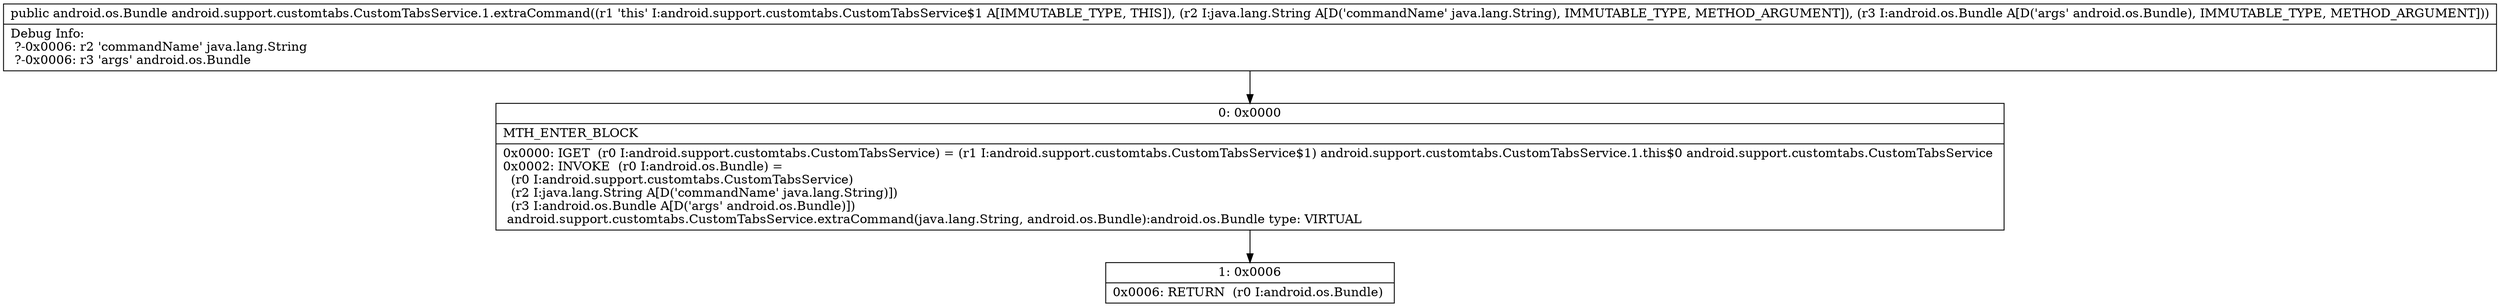 digraph "CFG forandroid.support.customtabs.CustomTabsService.1.extraCommand(Ljava\/lang\/String;Landroid\/os\/Bundle;)Landroid\/os\/Bundle;" {
Node_0 [shape=record,label="{0\:\ 0x0000|MTH_ENTER_BLOCK\l|0x0000: IGET  (r0 I:android.support.customtabs.CustomTabsService) = (r1 I:android.support.customtabs.CustomTabsService$1) android.support.customtabs.CustomTabsService.1.this$0 android.support.customtabs.CustomTabsService \l0x0002: INVOKE  (r0 I:android.os.Bundle) = \l  (r0 I:android.support.customtabs.CustomTabsService)\l  (r2 I:java.lang.String A[D('commandName' java.lang.String)])\l  (r3 I:android.os.Bundle A[D('args' android.os.Bundle)])\l android.support.customtabs.CustomTabsService.extraCommand(java.lang.String, android.os.Bundle):android.os.Bundle type: VIRTUAL \l}"];
Node_1 [shape=record,label="{1\:\ 0x0006|0x0006: RETURN  (r0 I:android.os.Bundle) \l}"];
MethodNode[shape=record,label="{public android.os.Bundle android.support.customtabs.CustomTabsService.1.extraCommand((r1 'this' I:android.support.customtabs.CustomTabsService$1 A[IMMUTABLE_TYPE, THIS]), (r2 I:java.lang.String A[D('commandName' java.lang.String), IMMUTABLE_TYPE, METHOD_ARGUMENT]), (r3 I:android.os.Bundle A[D('args' android.os.Bundle), IMMUTABLE_TYPE, METHOD_ARGUMENT]))  | Debug Info:\l  ?\-0x0006: r2 'commandName' java.lang.String\l  ?\-0x0006: r3 'args' android.os.Bundle\l}"];
MethodNode -> Node_0;
Node_0 -> Node_1;
}

